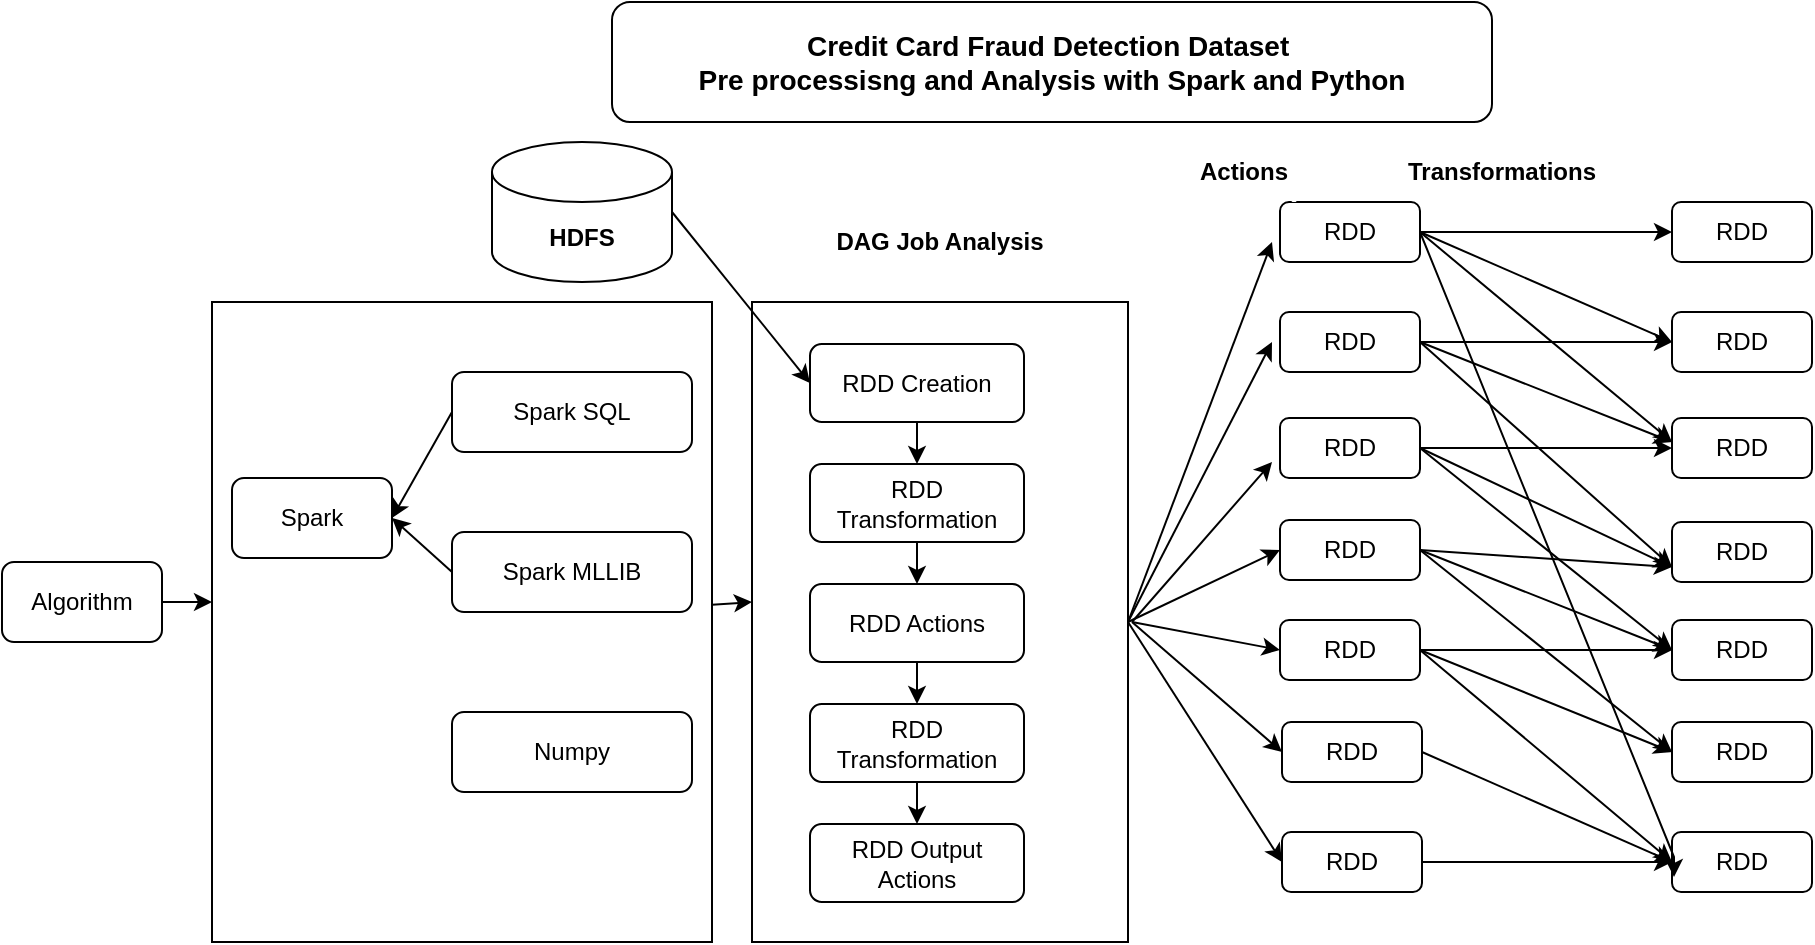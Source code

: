 <mxfile version="22.0.0" type="onedrive">
  <diagram id="C5RBs43oDa-KdzZeNtuy" name="Page-1">
    <mxGraphModel grid="1" page="1" gridSize="10" guides="1" tooltips="1" connect="1" arrows="1" fold="1" pageScale="1" pageWidth="827" pageHeight="1169" math="0" shadow="0">
      <root>
        <mxCell id="WIyWlLk6GJQsqaUBKTNV-0" />
        <mxCell id="WIyWlLk6GJQsqaUBKTNV-1" parent="WIyWlLk6GJQsqaUBKTNV-0" />
        <mxCell id="h6UYBUZ3dkbh4sIsQu7i-38" value="" style="rounded=0;whiteSpace=wrap;html=1;fillColor=none;glass=1;aspect=fixed;" vertex="1" parent="WIyWlLk6GJQsqaUBKTNV-1">
          <mxGeometry x="350" y="200" width="188" height="320" as="geometry" />
        </mxCell>
        <mxCell id="WIyWlLk6GJQsqaUBKTNV-3" value="DAG Job Analysis" style="rounded=1;whiteSpace=wrap;html=1;fontSize=12;glass=0;strokeWidth=1;shadow=0;strokeColor=none;fontStyle=1" vertex="1" parent="WIyWlLk6GJQsqaUBKTNV-1">
          <mxGeometry x="384" y="150" width="120" height="40" as="geometry" />
        </mxCell>
        <mxCell id="WIyWlLk6GJQsqaUBKTNV-7" value="Spark SQL" style="rounded=1;whiteSpace=wrap;html=1;fontSize=12;glass=0;strokeWidth=1;shadow=0;" vertex="1" parent="WIyWlLk6GJQsqaUBKTNV-1">
          <mxGeometry x="200" y="235" width="120" height="40" as="geometry" />
        </mxCell>
        <mxCell id="WIyWlLk6GJQsqaUBKTNV-11" value="Numpy" style="rounded=1;whiteSpace=wrap;html=1;fontSize=12;glass=0;strokeWidth=1;shadow=0;" vertex="1" parent="WIyWlLk6GJQsqaUBKTNV-1">
          <mxGeometry x="200" y="405" width="120" height="40" as="geometry" />
        </mxCell>
        <mxCell id="WIyWlLk6GJQsqaUBKTNV-12" value="Spark MLLIB" style="rounded=1;whiteSpace=wrap;html=1;fontSize=12;glass=0;strokeWidth=1;shadow=0;" vertex="1" parent="WIyWlLk6GJQsqaUBKTNV-1">
          <mxGeometry x="200" y="315" width="120" height="40" as="geometry" />
        </mxCell>
        <mxCell id="h6UYBUZ3dkbh4sIsQu7i-0" value="Spark" style="rounded=1;whiteSpace=wrap;html=1;fontSize=12;glass=0;strokeWidth=1;shadow=0;" vertex="1" parent="WIyWlLk6GJQsqaUBKTNV-1">
          <mxGeometry x="90" y="288" width="80" height="40" as="geometry" />
        </mxCell>
        <mxCell id="h6UYBUZ3dkbh4sIsQu7i-5" value="RDD Creation" style="rounded=1;whiteSpace=wrap;html=1;fontSize=12;glass=0;strokeWidth=1;shadow=0;" vertex="1" parent="WIyWlLk6GJQsqaUBKTNV-1">
          <mxGeometry x="379" y="221" width="107" height="39" as="geometry" />
        </mxCell>
        <mxCell id="wVOsGoskkGekRpXWGvFD-2" style="edgeStyle=orthogonalEdgeStyle;rounded=0;orthogonalLoop=1;jettySize=auto;html=1;entryX=0.5;entryY=0;entryDx=0;entryDy=0;" edge="1" parent="WIyWlLk6GJQsqaUBKTNV-1" source="h6UYBUZ3dkbh4sIsQu7i-6" target="h6UYBUZ3dkbh4sIsQu7i-7">
          <mxGeometry relative="1" as="geometry" />
        </mxCell>
        <mxCell id="h6UYBUZ3dkbh4sIsQu7i-6" value="RDD Transformation" style="rounded=1;whiteSpace=wrap;html=1;fontSize=12;glass=0;strokeWidth=1;shadow=0;" vertex="1" parent="WIyWlLk6GJQsqaUBKTNV-1">
          <mxGeometry x="379" y="281" width="107" height="39" as="geometry" />
        </mxCell>
        <mxCell id="h6UYBUZ3dkbh4sIsQu7i-7" value="RDD Actions" style="rounded=1;whiteSpace=wrap;html=1;fontSize=12;glass=0;strokeWidth=1;shadow=0;" vertex="1" parent="WIyWlLk6GJQsqaUBKTNV-1">
          <mxGeometry x="379" y="341" width="107" height="39" as="geometry" />
        </mxCell>
        <mxCell id="h6UYBUZ3dkbh4sIsQu7i-8" value="RDD Transformation" style="rounded=1;whiteSpace=wrap;html=1;fontSize=12;glass=0;strokeWidth=1;shadow=0;" vertex="1" parent="WIyWlLk6GJQsqaUBKTNV-1">
          <mxGeometry x="379" y="401" width="107" height="39" as="geometry" />
        </mxCell>
        <mxCell id="h6UYBUZ3dkbh4sIsQu7i-9" value="RDD Output Actions" style="rounded=1;whiteSpace=wrap;html=1;fontSize=12;glass=0;strokeWidth=1;shadow=0;" vertex="1" parent="WIyWlLk6GJQsqaUBKTNV-1">
          <mxGeometry x="379" y="461" width="107" height="39" as="geometry" />
        </mxCell>
        <mxCell id="h6UYBUZ3dkbh4sIsQu7i-46" style="edgeStyle=orthogonalEdgeStyle;rounded=0;orthogonalLoop=1;jettySize=auto;html=1;exitX=1;exitY=0.5;exitDx=0;exitDy=0;entryX=0;entryY=0.5;entryDx=0;entryDy=0;" edge="1" parent="WIyWlLk6GJQsqaUBKTNV-1" source="h6UYBUZ3dkbh4sIsQu7i-10" target="h6UYBUZ3dkbh4sIsQu7i-21">
          <mxGeometry relative="1" as="geometry" />
        </mxCell>
        <mxCell id="h6UYBUZ3dkbh4sIsQu7i-10" value="RDD" style="rounded=1;whiteSpace=wrap;html=1;fontSize=12;glass=0;strokeWidth=1;shadow=0;" vertex="1" parent="WIyWlLk6GJQsqaUBKTNV-1">
          <mxGeometry x="614" y="150" width="70" height="30" as="geometry" />
        </mxCell>
        <mxCell id="h6UYBUZ3dkbh4sIsQu7i-21" value="RDD" style="rounded=1;whiteSpace=wrap;html=1;fontSize=12;glass=0;strokeWidth=1;shadow=0;" vertex="1" parent="WIyWlLk6GJQsqaUBKTNV-1">
          <mxGeometry x="810" y="150" width="70" height="30" as="geometry" />
        </mxCell>
        <mxCell id="h6UYBUZ3dkbh4sIsQu7i-80" style="edgeStyle=orthogonalEdgeStyle;rounded=0;orthogonalLoop=1;jettySize=auto;html=1;exitX=1;exitY=0.5;exitDx=0;exitDy=0;entryX=0;entryY=0.5;entryDx=0;entryDy=0;" edge="1" parent="WIyWlLk6GJQsqaUBKTNV-1" source="h6UYBUZ3dkbh4sIsQu7i-23" target="h6UYBUZ3dkbh4sIsQu7i-30">
          <mxGeometry relative="1" as="geometry" />
        </mxCell>
        <mxCell id="h6UYBUZ3dkbh4sIsQu7i-23" value="RDD" style="rounded=1;whiteSpace=wrap;html=1;fontSize=12;glass=0;strokeWidth=1;shadow=0;" vertex="1" parent="WIyWlLk6GJQsqaUBKTNV-1">
          <mxGeometry x="614" y="205" width="70" height="30" as="geometry" />
        </mxCell>
        <mxCell id="h6UYBUZ3dkbh4sIsQu7i-24" value="RDD" style="rounded=1;whiteSpace=wrap;html=1;fontSize=12;glass=0;strokeWidth=1;shadow=0;" vertex="1" parent="WIyWlLk6GJQsqaUBKTNV-1">
          <mxGeometry x="614" y="258" width="70" height="30" as="geometry" />
        </mxCell>
        <mxCell id="h6UYBUZ3dkbh4sIsQu7i-25" value="RDD" style="rounded=1;whiteSpace=wrap;html=1;fontSize=12;glass=0;strokeWidth=1;shadow=0;" vertex="1" parent="WIyWlLk6GJQsqaUBKTNV-1">
          <mxGeometry x="614" y="309" width="70" height="30" as="geometry" />
        </mxCell>
        <mxCell id="h6UYBUZ3dkbh4sIsQu7i-26" value="RDD" style="rounded=1;whiteSpace=wrap;html=1;fontSize=12;glass=0;strokeWidth=1;shadow=0;" vertex="1" parent="WIyWlLk6GJQsqaUBKTNV-1">
          <mxGeometry x="614" y="359" width="70" height="30" as="geometry" />
        </mxCell>
        <mxCell id="h6UYBUZ3dkbh4sIsQu7i-27" value="RDD" style="rounded=1;whiteSpace=wrap;html=1;fontSize=12;glass=0;strokeWidth=1;shadow=0;" vertex="1" parent="WIyWlLk6GJQsqaUBKTNV-1">
          <mxGeometry x="615" y="410" width="70" height="30" as="geometry" />
        </mxCell>
        <mxCell id="h6UYBUZ3dkbh4sIsQu7i-28" value="RDD" style="rounded=1;whiteSpace=wrap;html=1;fontSize=12;glass=0;strokeWidth=1;shadow=0;" vertex="1" parent="WIyWlLk6GJQsqaUBKTNV-1">
          <mxGeometry x="615" y="465" width="70" height="30" as="geometry" />
        </mxCell>
        <mxCell id="h6UYBUZ3dkbh4sIsQu7i-29" value="RDD" style="rounded=1;whiteSpace=wrap;html=1;fontSize=12;glass=0;strokeWidth=1;shadow=0;" vertex="1" parent="WIyWlLk6GJQsqaUBKTNV-1">
          <mxGeometry x="810" y="410" width="70" height="30" as="geometry" />
        </mxCell>
        <mxCell id="h6UYBUZ3dkbh4sIsQu7i-30" value="RDD" style="rounded=1;whiteSpace=wrap;html=1;fontSize=12;glass=0;strokeWidth=1;shadow=0;" vertex="1" parent="WIyWlLk6GJQsqaUBKTNV-1">
          <mxGeometry x="810" y="205" width="70" height="30" as="geometry" />
        </mxCell>
        <mxCell id="h6UYBUZ3dkbh4sIsQu7i-31" value="RDD" style="rounded=1;whiteSpace=wrap;html=1;fontSize=12;glass=0;strokeWidth=1;shadow=0;" vertex="1" parent="WIyWlLk6GJQsqaUBKTNV-1">
          <mxGeometry x="810" y="258" width="70" height="30" as="geometry" />
        </mxCell>
        <mxCell id="h6UYBUZ3dkbh4sIsQu7i-32" value="RDD" style="rounded=1;whiteSpace=wrap;html=1;fontSize=12;glass=0;strokeWidth=1;shadow=0;" vertex="1" parent="WIyWlLk6GJQsqaUBKTNV-1">
          <mxGeometry x="810" y="310" width="70" height="30" as="geometry" />
        </mxCell>
        <mxCell id="h6UYBUZ3dkbh4sIsQu7i-33" value="RDD" style="rounded=1;whiteSpace=wrap;html=1;fontSize=12;glass=0;strokeWidth=1;shadow=0;" vertex="1" parent="WIyWlLk6GJQsqaUBKTNV-1">
          <mxGeometry x="810" y="359" width="70" height="30" as="geometry" />
        </mxCell>
        <mxCell id="h6UYBUZ3dkbh4sIsQu7i-34" value="RDD" style="rounded=1;whiteSpace=wrap;html=1;fontSize=12;glass=0;strokeWidth=1;shadow=0;" vertex="1" parent="WIyWlLk6GJQsqaUBKTNV-1">
          <mxGeometry x="810" y="465" width="70" height="30" as="geometry" />
        </mxCell>
        <mxCell id="h6UYBUZ3dkbh4sIsQu7i-36" value="Actions" style="rounded=1;whiteSpace=wrap;html=1;fontSize=12;glass=0;strokeWidth=1;shadow=0;fillStyle=hatch;strokeColor=none;fontStyle=1" vertex="1" parent="WIyWlLk6GJQsqaUBKTNV-1">
          <mxGeometry x="561" y="120" width="70" height="30" as="geometry" />
        </mxCell>
        <mxCell id="h6UYBUZ3dkbh4sIsQu7i-37" value="Transformations" style="rounded=1;whiteSpace=wrap;html=1;fontSize=12;glass=0;strokeWidth=1;shadow=0;fillStyle=hatch;strokeColor=none;fontStyle=1" vertex="1" parent="WIyWlLk6GJQsqaUBKTNV-1">
          <mxGeometry x="690" y="120" width="70" height="30" as="geometry" />
        </mxCell>
        <mxCell id="h6UYBUZ3dkbh4sIsQu7i-76" value="" style="endArrow=classic;html=1;rounded=0;exitX=1;exitY=0.5;exitDx=0;exitDy=0;entryX=0;entryY=0.5;entryDx=0;entryDy=0;" edge="1" parent="WIyWlLk6GJQsqaUBKTNV-1" source="h6UYBUZ3dkbh4sIsQu7i-10">
          <mxGeometry width="50" height="50" relative="1" as="geometry">
            <mxPoint x="685" y="180" as="sourcePoint" />
            <mxPoint x="811" y="487.5" as="targetPoint" />
            <Array as="points">
              <mxPoint x="811" y="477.5" />
            </Array>
          </mxGeometry>
        </mxCell>
        <mxCell id="h6UYBUZ3dkbh4sIsQu7i-91" value="" style="endArrow=classic;html=1;rounded=0;entryX=0;entryY=0.5;entryDx=0;entryDy=0;exitX=1;exitY=0.5;exitDx=0;exitDy=0;" edge="1" parent="WIyWlLk6GJQsqaUBKTNV-1" source="h6UYBUZ3dkbh4sIsQu7i-24" target="h6UYBUZ3dkbh4sIsQu7i-31">
          <mxGeometry width="50" height="50" relative="1" as="geometry">
            <mxPoint x="440" y="370" as="sourcePoint" />
            <mxPoint x="490" y="320" as="targetPoint" />
          </mxGeometry>
        </mxCell>
        <mxCell id="h6UYBUZ3dkbh4sIsQu7i-92" value="" style="endArrow=classic;html=1;rounded=0;entryX=0;entryY=0.75;entryDx=0;entryDy=0;exitX=1;exitY=0.5;exitDx=0;exitDy=0;" edge="1" parent="WIyWlLk6GJQsqaUBKTNV-1" source="h6UYBUZ3dkbh4sIsQu7i-25" target="h6UYBUZ3dkbh4sIsQu7i-32">
          <mxGeometry width="50" height="50" relative="1" as="geometry">
            <mxPoint x="440" y="370" as="sourcePoint" />
            <mxPoint x="490" y="320" as="targetPoint" />
          </mxGeometry>
        </mxCell>
        <mxCell id="h6UYBUZ3dkbh4sIsQu7i-94" value="" style="endArrow=classic;html=1;rounded=0;entryX=0;entryY=0.5;entryDx=0;entryDy=0;exitX=1;exitY=0.5;exitDx=0;exitDy=0;" edge="1" parent="WIyWlLk6GJQsqaUBKTNV-1" source="h6UYBUZ3dkbh4sIsQu7i-25" target="h6UYBUZ3dkbh4sIsQu7i-29">
          <mxGeometry width="50" height="50" relative="1" as="geometry">
            <mxPoint x="690" y="270" as="sourcePoint" />
            <mxPoint x="490" y="320" as="targetPoint" />
          </mxGeometry>
        </mxCell>
        <mxCell id="h6UYBUZ3dkbh4sIsQu7i-95" value="" style="endArrow=classic;html=1;rounded=0;entryX=0;entryY=0.75;entryDx=0;entryDy=0;exitX=1;exitY=0.5;exitDx=0;exitDy=0;" edge="1" parent="WIyWlLk6GJQsqaUBKTNV-1" source="h6UYBUZ3dkbh4sIsQu7i-24" target="h6UYBUZ3dkbh4sIsQu7i-32">
          <mxGeometry width="50" height="50" relative="1" as="geometry">
            <mxPoint x="440" y="370" as="sourcePoint" />
            <mxPoint x="490" y="320" as="targetPoint" />
          </mxGeometry>
        </mxCell>
        <mxCell id="h6UYBUZ3dkbh4sIsQu7i-96" value="" style="endArrow=classic;html=1;rounded=0;entryX=0;entryY=0.5;entryDx=0;entryDy=0;exitX=1;exitY=0.5;exitDx=0;exitDy=0;" edge="1" parent="WIyWlLk6GJQsqaUBKTNV-1" source="h6UYBUZ3dkbh4sIsQu7i-25" target="h6UYBUZ3dkbh4sIsQu7i-33">
          <mxGeometry width="50" height="50" relative="1" as="geometry">
            <mxPoint x="440" y="370" as="sourcePoint" />
            <mxPoint x="490" y="320" as="targetPoint" />
          </mxGeometry>
        </mxCell>
        <mxCell id="h6UYBUZ3dkbh4sIsQu7i-97" value="" style="endArrow=classic;html=1;rounded=0;entryX=0;entryY=0.5;entryDx=0;entryDy=0;exitX=1;exitY=0.5;exitDx=0;exitDy=0;" edge="1" parent="WIyWlLk6GJQsqaUBKTNV-1" source="h6UYBUZ3dkbh4sIsQu7i-26" target="h6UYBUZ3dkbh4sIsQu7i-29">
          <mxGeometry width="50" height="50" relative="1" as="geometry">
            <mxPoint x="440" y="370" as="sourcePoint" />
            <mxPoint x="490" y="320" as="targetPoint" />
          </mxGeometry>
        </mxCell>
        <mxCell id="h6UYBUZ3dkbh4sIsQu7i-99" value="" style="endArrow=classic;html=1;rounded=0;exitX=1;exitY=0.5;exitDx=0;exitDy=0;" edge="1" parent="WIyWlLk6GJQsqaUBKTNV-1" source="h6UYBUZ3dkbh4sIsQu7i-26">
          <mxGeometry width="50" height="50" relative="1" as="geometry">
            <mxPoint x="440" y="370" as="sourcePoint" />
            <mxPoint x="810" y="480" as="targetPoint" />
          </mxGeometry>
        </mxCell>
        <mxCell id="h6UYBUZ3dkbh4sIsQu7i-101" value="" style="endArrow=classic;html=1;rounded=0;exitX=1;exitY=0.5;exitDx=0;exitDy=0;" edge="1" parent="WIyWlLk6GJQsqaUBKTNV-1" source="h6UYBUZ3dkbh4sIsQu7i-28">
          <mxGeometry width="50" height="50" relative="1" as="geometry">
            <mxPoint x="440" y="370" as="sourcePoint" />
            <mxPoint x="810" y="480" as="targetPoint" />
            <Array as="points" />
          </mxGeometry>
        </mxCell>
        <mxCell id="h6UYBUZ3dkbh4sIsQu7i-102" value="" style="endArrow=classic;html=1;rounded=0;entryX=0;entryY=0.5;entryDx=0;entryDy=0;exitX=1;exitY=0.5;exitDx=0;exitDy=0;" edge="1" parent="WIyWlLk6GJQsqaUBKTNV-1" source="h6UYBUZ3dkbh4sIsQu7i-27" target="h6UYBUZ3dkbh4sIsQu7i-34">
          <mxGeometry width="50" height="50" relative="1" as="geometry">
            <mxPoint x="440" y="370" as="sourcePoint" />
            <mxPoint x="490" y="320" as="targetPoint" />
          </mxGeometry>
        </mxCell>
        <mxCell id="h6UYBUZ3dkbh4sIsQu7i-103" value="" style="endArrow=classic;html=1;rounded=0;exitX=1;exitY=0.5;exitDx=0;exitDy=0;" edge="1" parent="WIyWlLk6GJQsqaUBKTNV-1" source="h6UYBUZ3dkbh4sIsQu7i-10">
          <mxGeometry width="50" height="50" relative="1" as="geometry">
            <mxPoint x="440" y="370" as="sourcePoint" />
            <mxPoint x="810" y="220" as="targetPoint" />
          </mxGeometry>
        </mxCell>
        <mxCell id="h6UYBUZ3dkbh4sIsQu7i-104" value="" style="endArrow=classic;html=1;rounded=0;exitX=1;exitY=0.5;exitDx=0;exitDy=0;" edge="1" parent="WIyWlLk6GJQsqaUBKTNV-1" source="h6UYBUZ3dkbh4sIsQu7i-10">
          <mxGeometry width="50" height="50" relative="1" as="geometry">
            <mxPoint x="440" y="370" as="sourcePoint" />
            <mxPoint x="810" y="270" as="targetPoint" />
          </mxGeometry>
        </mxCell>
        <mxCell id="h6UYBUZ3dkbh4sIsQu7i-105" value="" style="endArrow=classic;html=1;rounded=0;entryX=0;entryY=0.75;entryDx=0;entryDy=0;exitX=1;exitY=0.5;exitDx=0;exitDy=0;" edge="1" parent="WIyWlLk6GJQsqaUBKTNV-1" source="h6UYBUZ3dkbh4sIsQu7i-23" target="h6UYBUZ3dkbh4sIsQu7i-32">
          <mxGeometry width="50" height="50" relative="1" as="geometry">
            <mxPoint x="440" y="370" as="sourcePoint" />
            <mxPoint x="490" y="320" as="targetPoint" />
          </mxGeometry>
        </mxCell>
        <mxCell id="h6UYBUZ3dkbh4sIsQu7i-106" value="" style="endArrow=classic;html=1;rounded=0;exitX=1;exitY=0.5;exitDx=0;exitDy=0;" edge="1" parent="WIyWlLk6GJQsqaUBKTNV-1" source="h6UYBUZ3dkbh4sIsQu7i-24">
          <mxGeometry width="50" height="50" relative="1" as="geometry">
            <mxPoint x="440" y="370" as="sourcePoint" />
            <mxPoint x="810" y="374" as="targetPoint" />
          </mxGeometry>
        </mxCell>
        <mxCell id="h6UYBUZ3dkbh4sIsQu7i-107" value="" style="endArrow=classic;html=1;rounded=0;exitX=1;exitY=0.5;exitDx=0;exitDy=0;entryX=0;entryY=0.5;entryDx=0;entryDy=0;" edge="1" parent="WIyWlLk6GJQsqaUBKTNV-1" source="h6UYBUZ3dkbh4sIsQu7i-26" target="h6UYBUZ3dkbh4sIsQu7i-33">
          <mxGeometry width="50" height="50" relative="1" as="geometry">
            <mxPoint x="690" y="170" as="sourcePoint" />
            <mxPoint x="810" y="420" as="targetPoint" />
          </mxGeometry>
        </mxCell>
        <mxCell id="h6UYBUZ3dkbh4sIsQu7i-109" value="" style="endArrow=classic;html=1;rounded=0;exitX=1;exitY=0.5;exitDx=0;exitDy=0;" edge="1" parent="WIyWlLk6GJQsqaUBKTNV-1" source="h6UYBUZ3dkbh4sIsQu7i-23">
          <mxGeometry width="50" height="50" relative="1" as="geometry">
            <mxPoint x="440" y="370" as="sourcePoint" />
            <mxPoint x="810" y="270" as="targetPoint" />
          </mxGeometry>
        </mxCell>
        <mxCell id="h6UYBUZ3dkbh4sIsQu7i-111" value="&lt;b style=&quot;font-size: 14px;&quot;&gt;Credit Card Fraud Detection Dataset&amp;nbsp;&lt;br&gt;Pre processisng and Analysis with Spark and Python&lt;/b&gt;" style="rounded=1;whiteSpace=wrap;html=1;fontSize=12;glass=0;strokeWidth=1;shadow=0;" vertex="1" parent="WIyWlLk6GJQsqaUBKTNV-1">
          <mxGeometry x="280" y="50" width="440" height="60" as="geometry" />
        </mxCell>
        <mxCell id="h6UYBUZ3dkbh4sIsQu7i-117" value="Algorithm" style="rounded=1;whiteSpace=wrap;html=1;fontSize=12;glass=0;strokeWidth=1;shadow=0;" vertex="1" parent="WIyWlLk6GJQsqaUBKTNV-1">
          <mxGeometry x="-25" y="330" width="80" height="40" as="geometry" />
        </mxCell>
        <mxCell id="h6UYBUZ3dkbh4sIsQu7i-131" value="" style="rounded=0;whiteSpace=wrap;html=1;fontColor=none;noLabel=1;fillColor=none;" vertex="1" parent="WIyWlLk6GJQsqaUBKTNV-1">
          <mxGeometry x="80" y="200" width="250" height="320" as="geometry" />
        </mxCell>
        <mxCell id="h6UYBUZ3dkbh4sIsQu7i-129" value="" style="endArrow=classic;html=1;rounded=0;entryX=1;entryY=0.5;entryDx=0;entryDy=0;exitX=0;exitY=0.5;exitDx=0;exitDy=0;" edge="1" parent="WIyWlLk6GJQsqaUBKTNV-1" source="WIyWlLk6GJQsqaUBKTNV-12" target="h6UYBUZ3dkbh4sIsQu7i-0">
          <mxGeometry width="50" height="50" relative="1" as="geometry">
            <mxPoint x="280" y="400" as="sourcePoint" />
            <mxPoint x="330" y="350" as="targetPoint" />
          </mxGeometry>
        </mxCell>
        <mxCell id="h6UYBUZ3dkbh4sIsQu7i-130" value="" style="endArrow=classic;html=1;rounded=0;entryX=1;entryY=0.5;entryDx=0;entryDy=0;exitX=0;exitY=0.5;exitDx=0;exitDy=0;" edge="1" parent="WIyWlLk6GJQsqaUBKTNV-1" source="WIyWlLk6GJQsqaUBKTNV-7" target="h6UYBUZ3dkbh4sIsQu7i-0">
          <mxGeometry width="50" height="50" relative="1" as="geometry">
            <mxPoint x="280" y="400" as="sourcePoint" />
            <mxPoint x="330" y="350" as="targetPoint" />
          </mxGeometry>
        </mxCell>
        <mxCell id="h6UYBUZ3dkbh4sIsQu7i-133" style="edgeStyle=orthogonalEdgeStyle;rounded=0;orthogonalLoop=1;jettySize=auto;html=1;exitX=1;exitY=0.5;exitDx=0;exitDy=0;entryX=0;entryY=0.469;entryDx=0;entryDy=0;entryPerimeter=0;" edge="1" parent="WIyWlLk6GJQsqaUBKTNV-1" source="h6UYBUZ3dkbh4sIsQu7i-117" target="h6UYBUZ3dkbh4sIsQu7i-131">
          <mxGeometry relative="1" as="geometry" />
        </mxCell>
        <mxCell id="h6UYBUZ3dkbh4sIsQu7i-134" value="" style="endArrow=classic;html=1;rounded=0;" edge="1" parent="WIyWlLk6GJQsqaUBKTNV-1" source="h6UYBUZ3dkbh4sIsQu7i-131">
          <mxGeometry width="50" height="50" relative="1" as="geometry">
            <mxPoint x="340" y="400" as="sourcePoint" />
            <mxPoint x="350" y="350" as="targetPoint" />
          </mxGeometry>
        </mxCell>
        <mxCell id="h6UYBUZ3dkbh4sIsQu7i-136" value="" style="endArrow=classic;html=1;rounded=0;exitX=1;exitY=0.5;exitDx=0;exitDy=0;" edge="1" parent="WIyWlLk6GJQsqaUBKTNV-1" source="h6UYBUZ3dkbh4sIsQu7i-38">
          <mxGeometry width="50" height="50" relative="1" as="geometry">
            <mxPoint x="360" y="390" as="sourcePoint" />
            <mxPoint x="610" y="170" as="targetPoint" />
          </mxGeometry>
        </mxCell>
        <mxCell id="h6UYBUZ3dkbh4sIsQu7i-138" value="" style="endArrow=classic;html=1;rounded=0;exitX=1;exitY=0.5;exitDx=0;exitDy=0;" edge="1" parent="WIyWlLk6GJQsqaUBKTNV-1" source="h6UYBUZ3dkbh4sIsQu7i-38">
          <mxGeometry width="50" height="50" relative="1" as="geometry">
            <mxPoint x="360" y="390" as="sourcePoint" />
            <mxPoint x="610" y="220" as="targetPoint" />
          </mxGeometry>
        </mxCell>
        <mxCell id="h6UYBUZ3dkbh4sIsQu7i-139" value="" style="endArrow=classic;html=1;rounded=0;" edge="1" parent="WIyWlLk6GJQsqaUBKTNV-1">
          <mxGeometry width="50" height="50" relative="1" as="geometry">
            <mxPoint x="540" y="360" as="sourcePoint" />
            <mxPoint x="610" y="280" as="targetPoint" />
          </mxGeometry>
        </mxCell>
        <mxCell id="h6UYBUZ3dkbh4sIsQu7i-140" value="" style="endArrow=classic;html=1;rounded=0;entryX=0;entryY=0.5;entryDx=0;entryDy=0;exitX=1;exitY=0.5;exitDx=0;exitDy=0;" edge="1" parent="WIyWlLk6GJQsqaUBKTNV-1" source="h6UYBUZ3dkbh4sIsQu7i-38" target="h6UYBUZ3dkbh4sIsQu7i-25">
          <mxGeometry width="50" height="50" relative="1" as="geometry">
            <mxPoint x="360" y="390" as="sourcePoint" />
            <mxPoint x="410" y="340" as="targetPoint" />
          </mxGeometry>
        </mxCell>
        <mxCell id="h6UYBUZ3dkbh4sIsQu7i-141" value="" style="endArrow=classic;html=1;rounded=0;entryX=0;entryY=0.5;entryDx=0;entryDy=0;" edge="1" parent="WIyWlLk6GJQsqaUBKTNV-1" target="h6UYBUZ3dkbh4sIsQu7i-26">
          <mxGeometry width="50" height="50" relative="1" as="geometry">
            <mxPoint x="540" y="360" as="sourcePoint" />
            <mxPoint x="410" y="340" as="targetPoint" />
          </mxGeometry>
        </mxCell>
        <mxCell id="h6UYBUZ3dkbh4sIsQu7i-142" value="" style="endArrow=classic;html=1;rounded=0;entryX=0;entryY=0.5;entryDx=0;entryDy=0;" edge="1" parent="WIyWlLk6GJQsqaUBKTNV-1" target="h6UYBUZ3dkbh4sIsQu7i-27">
          <mxGeometry width="50" height="50" relative="1" as="geometry">
            <mxPoint x="540" y="360" as="sourcePoint" />
            <mxPoint x="410" y="340" as="targetPoint" />
          </mxGeometry>
        </mxCell>
        <mxCell id="h6UYBUZ3dkbh4sIsQu7i-143" value="" style="endArrow=classic;html=1;rounded=0;entryX=0;entryY=0.5;entryDx=0;entryDy=0;exitX=1;exitY=0.5;exitDx=0;exitDy=0;" edge="1" parent="WIyWlLk6GJQsqaUBKTNV-1" source="h6UYBUZ3dkbh4sIsQu7i-38" target="h6UYBUZ3dkbh4sIsQu7i-28">
          <mxGeometry width="50" height="50" relative="1" as="geometry">
            <mxPoint x="360" y="390" as="sourcePoint" />
            <mxPoint x="410" y="340" as="targetPoint" />
          </mxGeometry>
        </mxCell>
        <mxCell id="h6UYBUZ3dkbh4sIsQu7i-144" value="&lt;b&gt;HDFS&lt;/b&gt;" style="shape=cylinder3;whiteSpace=wrap;html=1;boundedLbl=1;backgroundOutline=1;size=15;" vertex="1" parent="WIyWlLk6GJQsqaUBKTNV-1">
          <mxGeometry x="220" y="120" width="90" height="70" as="geometry" />
        </mxCell>
        <mxCell id="wVOsGoskkGekRpXWGvFD-3" value="" style="endArrow=classic;html=1;rounded=0;entryX=0.5;entryY=0;entryDx=0;entryDy=0;exitX=0.5;exitY=1;exitDx=0;exitDy=0;" edge="1" parent="WIyWlLk6GJQsqaUBKTNV-1" source="h6UYBUZ3dkbh4sIsQu7i-7" target="h6UYBUZ3dkbh4sIsQu7i-8">
          <mxGeometry width="50" height="50" relative="1" as="geometry">
            <mxPoint x="350" y="360" as="sourcePoint" />
            <mxPoint x="400" y="310" as="targetPoint" />
          </mxGeometry>
        </mxCell>
        <mxCell id="wVOsGoskkGekRpXWGvFD-6" value="" style="endArrow=classic;html=1;rounded=0;entryX=0.5;entryY=0;entryDx=0;entryDy=0;exitX=0.5;exitY=1;exitDx=0;exitDy=0;" edge="1" parent="WIyWlLk6GJQsqaUBKTNV-1" source="h6UYBUZ3dkbh4sIsQu7i-8" target="h6UYBUZ3dkbh4sIsQu7i-9">
          <mxGeometry width="50" height="50" relative="1" as="geometry">
            <mxPoint x="350" y="360" as="sourcePoint" />
            <mxPoint x="400" y="310" as="targetPoint" />
          </mxGeometry>
        </mxCell>
        <mxCell id="wVOsGoskkGekRpXWGvFD-8" value="" style="endArrow=classic;html=1;rounded=0;" edge="1" parent="WIyWlLk6GJQsqaUBKTNV-1" target="h6UYBUZ3dkbh4sIsQu7i-38">
          <mxGeometry width="50" height="50" relative="1" as="geometry">
            <mxPoint x="350" y="360" as="sourcePoint" />
            <mxPoint x="400" y="310" as="targetPoint" />
          </mxGeometry>
        </mxCell>
        <mxCell id="wVOsGoskkGekRpXWGvFD-19" value="" style="endArrow=classic;html=1;rounded=0;entryX=0.5;entryY=0;entryDx=0;entryDy=0;exitX=0.5;exitY=1;exitDx=0;exitDy=0;" edge="1" parent="WIyWlLk6GJQsqaUBKTNV-1" source="h6UYBUZ3dkbh4sIsQu7i-5" target="h6UYBUZ3dkbh4sIsQu7i-6">
          <mxGeometry width="50" height="50" relative="1" as="geometry">
            <mxPoint x="350" y="360" as="sourcePoint" />
            <mxPoint x="400" y="310" as="targetPoint" />
          </mxGeometry>
        </mxCell>
        <mxCell id="wVOsGoskkGekRpXWGvFD-21" value="" style="endArrow=classic;html=1;rounded=0;exitX=1;exitY=0.5;exitDx=0;exitDy=0;exitPerimeter=0;entryX=0;entryY=0.5;entryDx=0;entryDy=0;" edge="1" parent="WIyWlLk6GJQsqaUBKTNV-1" source="h6UYBUZ3dkbh4sIsQu7i-144" target="h6UYBUZ3dkbh4sIsQu7i-5">
          <mxGeometry width="50" height="50" relative="1" as="geometry">
            <mxPoint x="350" y="360" as="sourcePoint" />
            <mxPoint x="400" y="310" as="targetPoint" />
          </mxGeometry>
        </mxCell>
      </root>
    </mxGraphModel>
  </diagram>
</mxfile>
